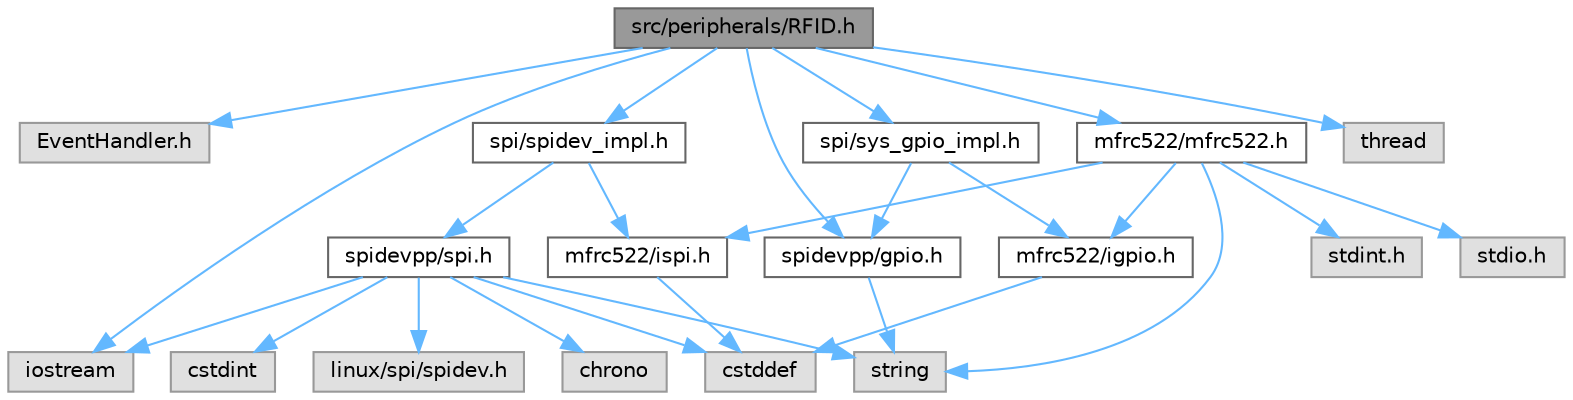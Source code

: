 digraph "src/peripherals/RFID.h"
{
 // LATEX_PDF_SIZE
  bgcolor="transparent";
  edge [fontname=Helvetica,fontsize=10,labelfontname=Helvetica,labelfontsize=10];
  node [fontname=Helvetica,fontsize=10,shape=box,height=0.2,width=0.4];
  Node1 [label="src/peripherals/RFID.h",height=0.2,width=0.4,color="gray40", fillcolor="grey60", style="filled", fontcolor="black",tooltip=" "];
  Node1 -> Node2 [color="steelblue1",style="solid"];
  Node2 [label="EventHandler.h",height=0.2,width=0.4,color="grey60", fillcolor="#E0E0E0", style="filled",tooltip=" "];
  Node1 -> Node3 [color="steelblue1",style="solid"];
  Node3 [label="spi/spidev_impl.h",height=0.2,width=0.4,color="grey40", fillcolor="white", style="filled",URL="$spidev__impl_8h.html",tooltip=" "];
  Node3 -> Node4 [color="steelblue1",style="solid"];
  Node4 [label="mfrc522/ispi.h",height=0.2,width=0.4,color="grey40", fillcolor="white", style="filled",URL="$dependencies_2mfrc522_2ispi_8h.html",tooltip=" "];
  Node4 -> Node5 [color="steelblue1",style="solid"];
  Node5 [label="cstddef",height=0.2,width=0.4,color="grey60", fillcolor="#E0E0E0", style="filled",tooltip=" "];
  Node3 -> Node6 [color="steelblue1",style="solid"];
  Node6 [label="spidevpp/spi.h",height=0.2,width=0.4,color="grey40", fillcolor="white", style="filled",URL="$spi_8h.html",tooltip=" "];
  Node6 -> Node7 [color="steelblue1",style="solid"];
  Node7 [label="linux/spi/spidev.h",height=0.2,width=0.4,color="grey60", fillcolor="#E0E0E0", style="filled",tooltip=" "];
  Node6 -> Node8 [color="steelblue1",style="solid"];
  Node8 [label="chrono",height=0.2,width=0.4,color="grey60", fillcolor="#E0E0E0", style="filled",tooltip=" "];
  Node6 -> Node9 [color="steelblue1",style="solid"];
  Node9 [label="string",height=0.2,width=0.4,color="grey60", fillcolor="#E0E0E0", style="filled",tooltip=" "];
  Node6 -> Node10 [color="steelblue1",style="solid"];
  Node10 [label="cstdint",height=0.2,width=0.4,color="grey60", fillcolor="#E0E0E0", style="filled",tooltip=" "];
  Node6 -> Node5 [color="steelblue1",style="solid"];
  Node6 -> Node11 [color="steelblue1",style="solid"];
  Node11 [label="iostream",height=0.2,width=0.4,color="grey60", fillcolor="#E0E0E0", style="filled",tooltip=" "];
  Node1 -> Node12 [color="steelblue1",style="solid"];
  Node12 [label="spi/sys_gpio_impl.h",height=0.2,width=0.4,color="grey40", fillcolor="white", style="filled",URL="$sys__gpio__impl_8h.html",tooltip=" "];
  Node12 -> Node13 [color="steelblue1",style="solid"];
  Node13 [label="mfrc522/igpio.h",height=0.2,width=0.4,color="grey40", fillcolor="white", style="filled",URL="$dependencies_2mfrc522_2igpio_8h.html",tooltip=" "];
  Node13 -> Node5 [color="steelblue1",style="solid"];
  Node12 -> Node14 [color="steelblue1",style="solid"];
  Node14 [label="spidevpp/gpio.h",height=0.2,width=0.4,color="grey40", fillcolor="white", style="filled",URL="$gpio_8h.html",tooltip=" "];
  Node14 -> Node9 [color="steelblue1",style="solid"];
  Node1 -> Node15 [color="steelblue1",style="solid"];
  Node15 [label="mfrc522/mfrc522.h",height=0.2,width=0.4,color="grey40", fillcolor="white", style="filled",URL="$dependencies_2mfrc522_2mfrc522_8h.html",tooltip=" "];
  Node15 -> Node4 [color="steelblue1",style="solid"];
  Node15 -> Node13 [color="steelblue1",style="solid"];
  Node15 -> Node16 [color="steelblue1",style="solid"];
  Node16 [label="stdint.h",height=0.2,width=0.4,color="grey60", fillcolor="#E0E0E0", style="filled",tooltip=" "];
  Node15 -> Node17 [color="steelblue1",style="solid"];
  Node17 [label="stdio.h",height=0.2,width=0.4,color="grey60", fillcolor="#E0E0E0", style="filled",tooltip=" "];
  Node15 -> Node9 [color="steelblue1",style="solid"];
  Node1 -> Node14 [color="steelblue1",style="solid"];
  Node1 -> Node11 [color="steelblue1",style="solid"];
  Node1 -> Node18 [color="steelblue1",style="solid"];
  Node18 [label="thread",height=0.2,width=0.4,color="grey60", fillcolor="#E0E0E0", style="filled",tooltip=" "];
}
